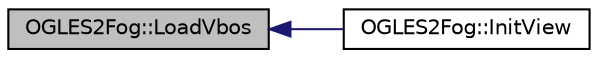 digraph "OGLES2Fog::LoadVbos"
{
  edge [fontname="Helvetica",fontsize="10",labelfontname="Helvetica",labelfontsize="10"];
  node [fontname="Helvetica",fontsize="10",shape=record];
  rankdir="LR";
  Node1 [label="OGLES2Fog::LoadVbos",height=0.2,width=0.4,color="black", fillcolor="grey75", style="filled", fontcolor="black"];
  Node1 -> Node2 [dir="back",color="midnightblue",fontsize="10",style="solid",fontname="Helvetica"];
  Node2 [label="OGLES2Fog::InitView",height=0.2,width=0.4,color="black", fillcolor="white", style="filled",URL="$class_o_g_l_e_s2_fog.html#a088e6722940d7c81b7534c74941b4bb8"];
}
